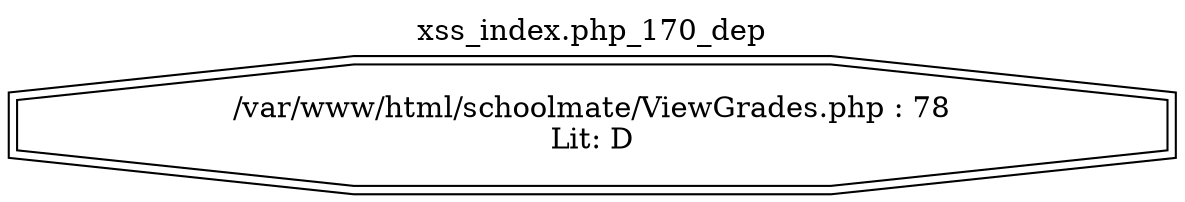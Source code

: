 digraph cfg {
  label="xss_index.php_170_dep";
  labelloc=t;
  n1 [shape=doubleoctagon, label="/var/www/html/schoolmate/ViewGrades.php : 78\nLit: D\n"];
}
